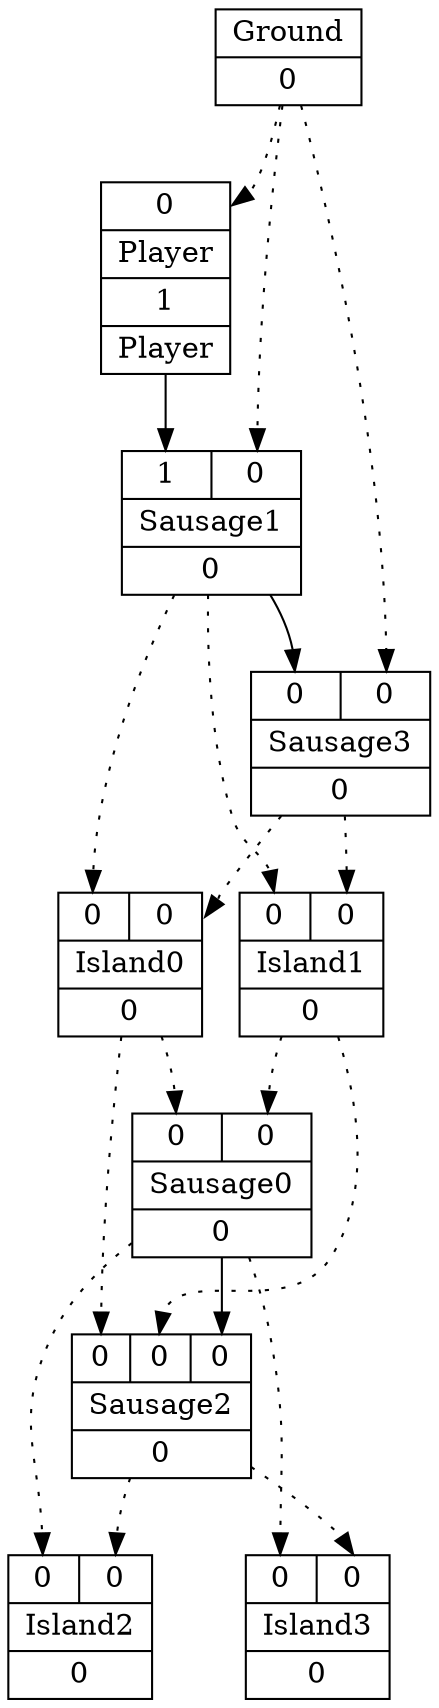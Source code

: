 digraph G {
node [shape=record];
Player[ label ="{{<GroundP>0}|{Player}|<PlayerOUT>1|{Player}}"];
Ground[ label ="{{Ground}|<GroundOUT>0}"];
Sausage1[ label ="{{<Player>1|<GroundP>0}|{Sausage1}|<Sausage1OUT>0}"];
Island0[ label ="{{<Sausage1P>0|<Sausage3P>0}|{Island0}|<Island0OUT>0}"];
Island1[ label ="{{<Sausage1P>0|<Sausage3P>0}|{Island1}|<Island1OUT>0}"];
Sausage3[ label ="{{<Sausage1>0|<GroundP>0}|{Sausage3}|<Sausage3OUT>0}"];
Sausage0[ label ="{{<Island0P>0|<Island1P>0}|{Sausage0}|<Sausage0OUT>0}"];
Sausage2[ label ="{{<Island0P>0|<Island1P>0|<Sausage0>0}|{Sausage2}|<Sausage2OUT>0}"];
Island2[ label ="{{<Sausage0P>0|<Sausage2P>0}|{Island2}|<Island2OUT>0}"];
Island3[ label ="{{<Sausage0P>0|<Sausage2P>0}|{Island3}|<Island3OUT>0}"];
	"Ground" -> "Player":GroundP [style=dotted];
	"Player" -> "Sausage1":Player;
	"Ground" -> "Sausage1":GroundP [style=dotted];
	"Sausage1" -> "Island0":Sausage1P [style=dotted];
	"Sausage1" -> "Island1":Sausage1P [style=dotted];
	"Sausage1" -> "Sausage3":Sausage1;
	"Sausage3" -> "Island0":Sausage3P [style=dotted];
	"Island0" -> "Sausage0":Island0P [style=dotted];
	"Island0" -> "Sausage2":Island0P [style=dotted];
	"Sausage3" -> "Island1":Sausage3P [style=dotted];
	"Island1" -> "Sausage0":Island1P [style=dotted];
	"Island1" -> "Sausage2":Island1P [style=dotted];
	"Ground" -> "Sausage3":GroundP [style=dotted];
	"Sausage0" -> "Island2":Sausage0P [style=dotted];
	"Sausage0" -> "Island3":Sausage0P [style=dotted];
	"Sausage0" -> "Sausage2":Sausage0;
	"Sausage2" -> "Island2":Sausage2P [style=dotted];
	"Sausage2" -> "Island3":Sausage2P [style=dotted];
}